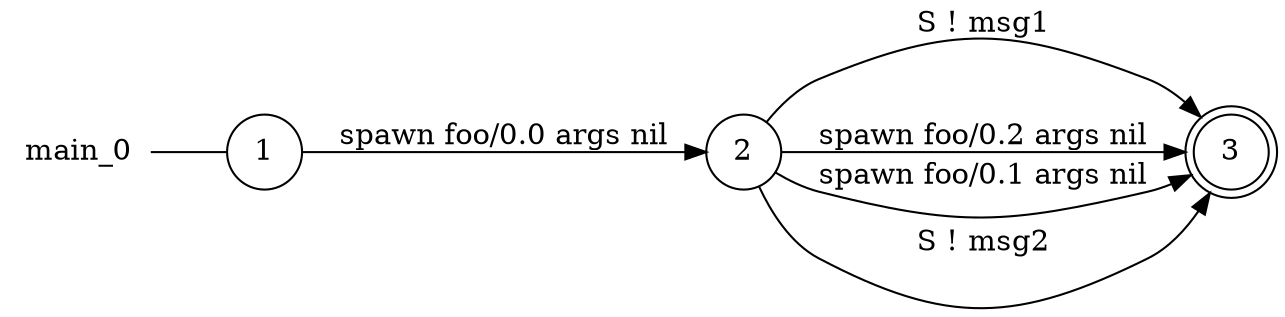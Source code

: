 digraph main_0 {
	rankdir="LR";
	n_0 [label="main_0", shape="plaintext"];
	n_1 [id="2", shape=doublecircle, label="3"];
	n_2 [id="7", shape=circle, label="2"];
	n_3 [id="1", shape=circle, label="1"];
	n_0 -> n_3 [arrowhead=none];

	n_2 -> n_1 [id="[$e|4]", label="S ! msg1"];
	n_2 -> n_1 [id="[$e|8]", label="spawn foo/0.2 args nil"];
	n_2 -> n_1 [id="[$e|7]", label="spawn foo/0.1 args nil"];
	n_2 -> n_1 [id="[$e|10]", label="S ! msg2"];
	n_3 -> n_2 [id="[$e|2]", label="spawn foo/0.0 args nil"];
}
